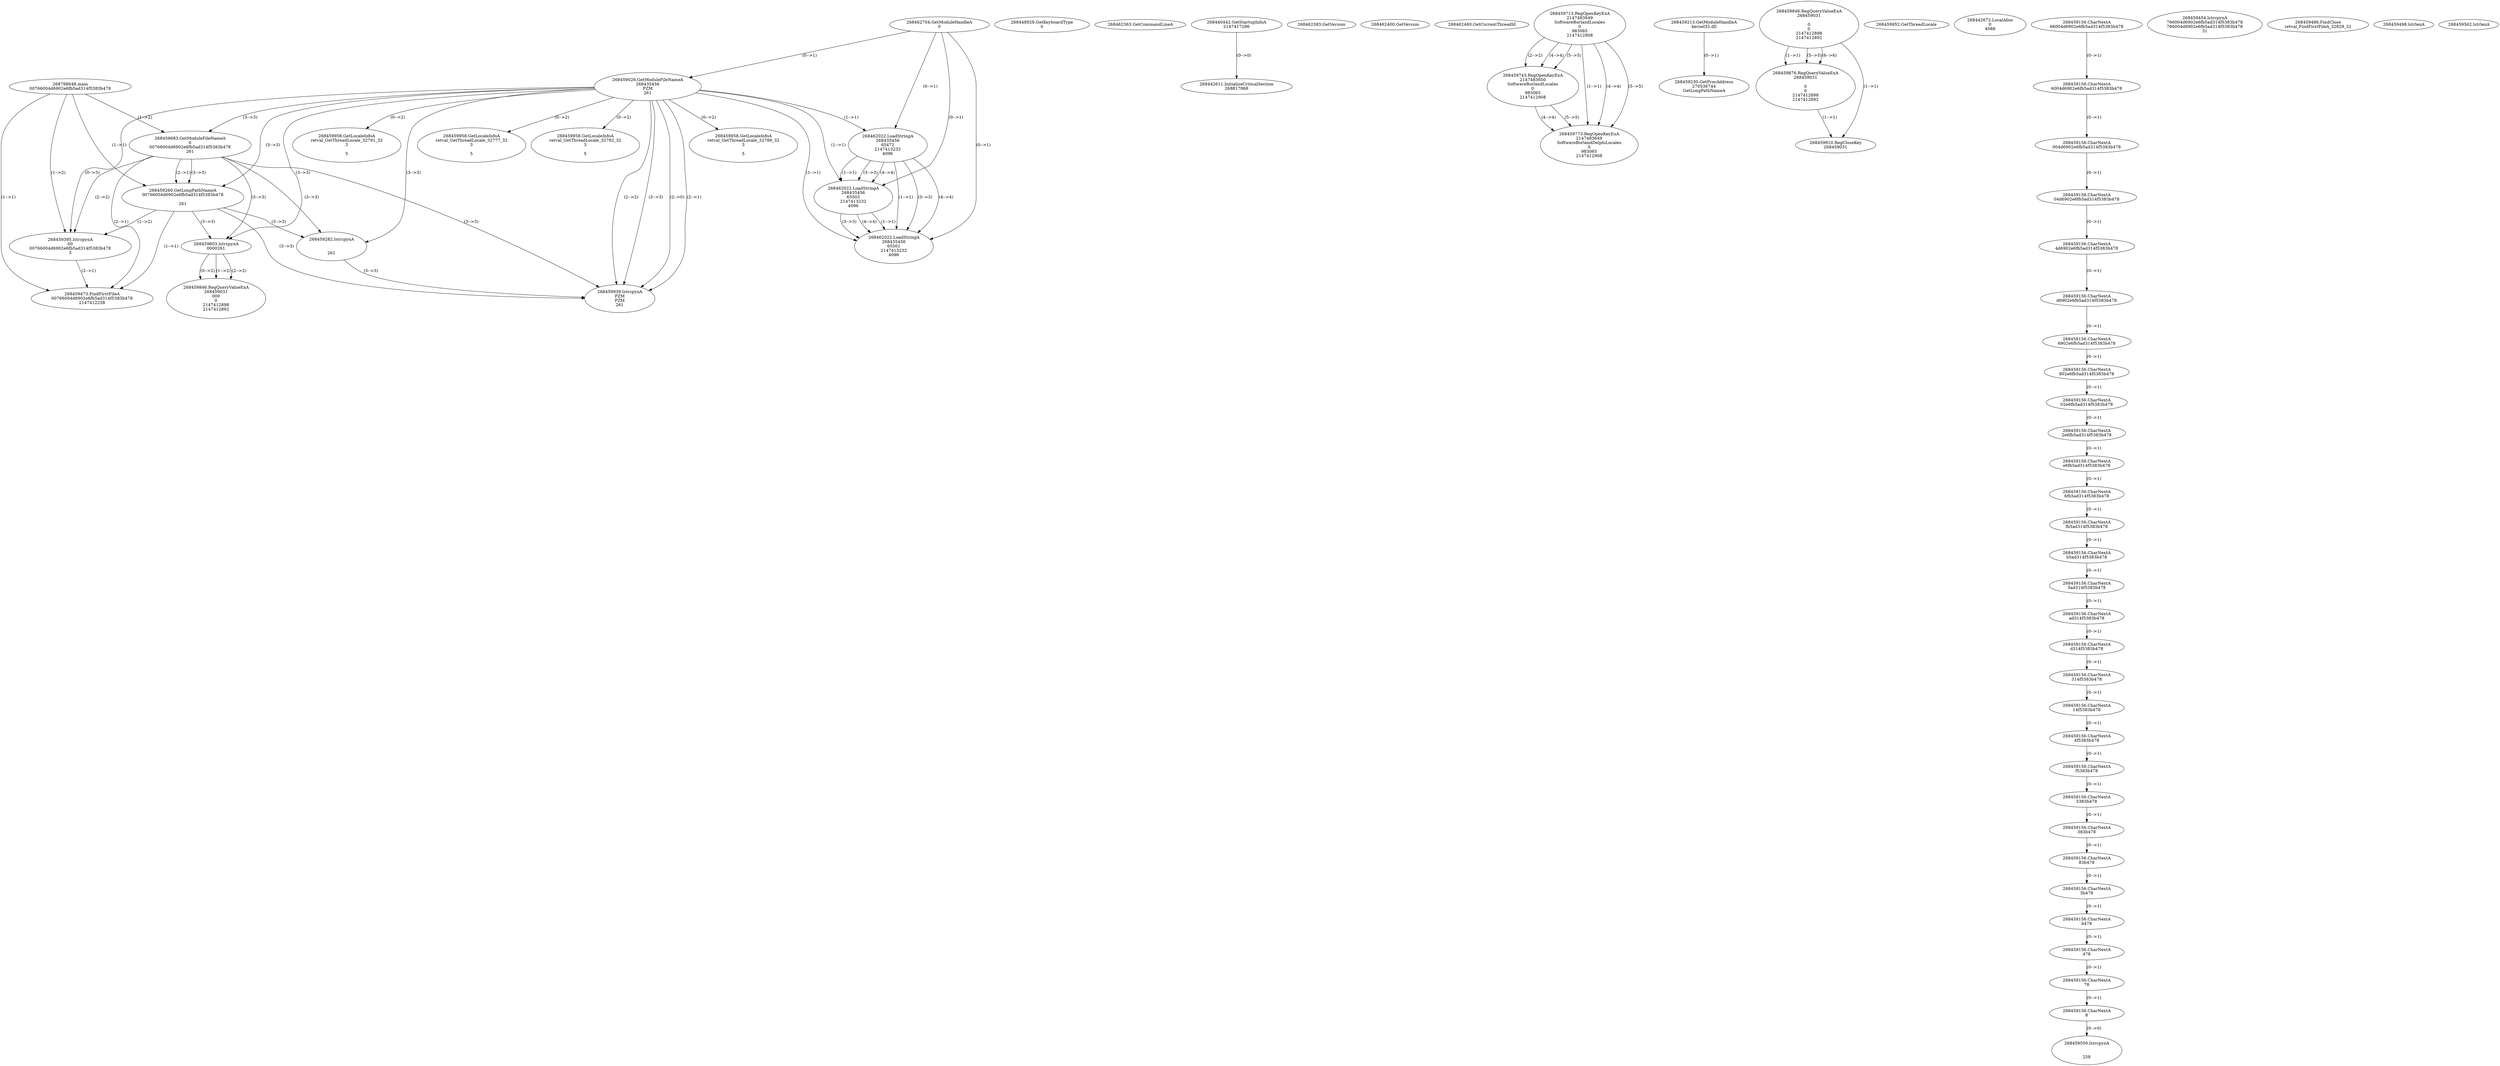 // Global SCDG with merge call
digraph {
	0 [label="268798648.main
00766004d6902e6fb5ad314f5383b478"]
	1 [label="268462704.GetModuleHandleA
0"]
	2 [label="268448929.GetKeyboardType
0"]
	3 [label="268462363.GetCommandLineA
"]
	4 [label="268440442.GetStartupInfoA
2147417296"]
	5 [label="268462383.GetVersion
"]
	6 [label="268462400.GetVersion
"]
	7 [label="268462460.GetCurrentThreadId
"]
	8 [label="268459026.GetModuleFileNameA
268435456
PZM
261"]
	1 -> 8 [label="(0-->1)"]
	9 [label="268459683.GetModuleFileNameA
0
00766004d6902e6fb5ad314f5383b478
261"]
	0 -> 9 [label="(1-->2)"]
	8 -> 9 [label="(3-->3)"]
	10 [label="268459713.RegOpenKeyExA
2147483649
Software\Borland\Locales
0
983065
2147412908"]
	11 [label="268459743.RegOpenKeyExA
2147483650
Software\Borland\Locales
0
983065
2147412908"]
	10 -> 11 [label="(2-->2)"]
	10 -> 11 [label="(4-->4)"]
	10 -> 11 [label="(5-->5)"]
	12 [label="268459213.GetModuleHandleA
kernel32.dll"]
	13 [label="268459230.GetProcAddress
270536744
GetLongPathNameA"]
	12 -> 13 [label="(0-->1)"]
	14 [label="268459260.GetLongPathNameA
00766004d6902e6fb5ad314f5383b478

261"]
	0 -> 14 [label="(1-->1)"]
	9 -> 14 [label="(2-->1)"]
	8 -> 14 [label="(3-->3)"]
	9 -> 14 [label="(3-->3)"]
	15 [label="268459282.lstrcpynA


261"]
	8 -> 15 [label="(3-->3)"]
	9 -> 15 [label="(3-->3)"]
	14 -> 15 [label="(3-->3)"]
	16 [label="268459846.RegQueryValueExA
268459031

0
0
2147412898
2147412892"]
	17 [label="268459876.RegQueryValueExA
268459031

0
0
2147412898
2147412892"]
	16 -> 17 [label="(1-->1)"]
	16 -> 17 [label="(5-->5)"]
	16 -> 17 [label="(6-->6)"]
	18 [label="268459910.RegCloseKey
268459031"]
	16 -> 18 [label="(1-->1)"]
	17 -> 18 [label="(1-->1)"]
	19 [label="268459939.lstrcpynA
PZM
PZM
261"]
	8 -> 19 [label="(2-->1)"]
	8 -> 19 [label="(2-->2)"]
	8 -> 19 [label="(3-->3)"]
	9 -> 19 [label="(3-->3)"]
	14 -> 19 [label="(3-->3)"]
	15 -> 19 [label="(3-->3)"]
	8 -> 19 [label="(2-->0)"]
	20 [label="268459952.GetThreadLocale
"]
	21 [label="268459958.GetLocaleInfoA
retval_GetThreadLocale_32791_32
3

5"]
	8 -> 21 [label="(0-->2)"]
	22 [label="268462022.LoadStringA
268435456
65472
2147413232
4096"]
	1 -> 22 [label="(0-->1)"]
	8 -> 22 [label="(1-->1)"]
	23 [label="268462022.LoadStringA
268435456
65503
2147413232
4096"]
	1 -> 23 [label="(0-->1)"]
	8 -> 23 [label="(1-->1)"]
	22 -> 23 [label="(1-->1)"]
	22 -> 23 [label="(3-->3)"]
	22 -> 23 [label="(4-->4)"]
	24 [label="268462022.LoadStringA
268435456
65501
2147413232
4096"]
	1 -> 24 [label="(0-->1)"]
	8 -> 24 [label="(1-->1)"]
	22 -> 24 [label="(1-->1)"]
	23 -> 24 [label="(1-->1)"]
	22 -> 24 [label="(3-->3)"]
	23 -> 24 [label="(3-->3)"]
	22 -> 24 [label="(4-->4)"]
	23 -> 24 [label="(4-->4)"]
	25 [label="268442611.InitializeCriticalSection
268817868"]
	4 -> 25 [label="(0-->0)"]
	26 [label="268442672.LocalAlloc
0
4088"]
	27 [label="268459773.RegOpenKeyExA
2147483649
Software\Borland\Delphi\Locales
0
983065
2147412908"]
	10 -> 27 [label="(1-->1)"]
	10 -> 27 [label="(4-->4)"]
	11 -> 27 [label="(4-->4)"]
	10 -> 27 [label="(5-->5)"]
	11 -> 27 [label="(5-->5)"]
	28 [label="268459958.GetLocaleInfoA
retval_GetThreadLocale_32777_32
3

5"]
	8 -> 28 [label="(0-->2)"]
	29 [label="268459958.GetLocaleInfoA
retval_GetThreadLocale_32792_32
3

5"]
	8 -> 29 [label="(0-->2)"]
	30 [label="268459395.lstrcpynA
00
00766004d6902e6fb5ad314f5383b478
3"]
	0 -> 30 [label="(1-->2)"]
	9 -> 30 [label="(2-->2)"]
	14 -> 30 [label="(1-->2)"]
	8 -> 30 [label="(0-->3)"]
	31 [label="268459156.CharNextA
66004d6902e6fb5ad314f5383b478"]
	32 [label="268459156.CharNextA
6004d6902e6fb5ad314f5383b478"]
	31 -> 32 [label="(0-->1)"]
	33 [label="268459156.CharNextA
004d6902e6fb5ad314f5383b478"]
	32 -> 33 [label="(0-->1)"]
	34 [label="268459156.CharNextA
04d6902e6fb5ad314f5383b478"]
	33 -> 34 [label="(0-->1)"]
	35 [label="268459156.CharNextA
4d6902e6fb5ad314f5383b478"]
	34 -> 35 [label="(0-->1)"]
	36 [label="268459156.CharNextA
d6902e6fb5ad314f5383b478"]
	35 -> 36 [label="(0-->1)"]
	37 [label="268459156.CharNextA
6902e6fb5ad314f5383b478"]
	36 -> 37 [label="(0-->1)"]
	38 [label="268459156.CharNextA
902e6fb5ad314f5383b478"]
	37 -> 38 [label="(0-->1)"]
	39 [label="268459156.CharNextA
02e6fb5ad314f5383b478"]
	38 -> 39 [label="(0-->1)"]
	40 [label="268459156.CharNextA
2e6fb5ad314f5383b478"]
	39 -> 40 [label="(0-->1)"]
	41 [label="268459156.CharNextA
e6fb5ad314f5383b478"]
	40 -> 41 [label="(0-->1)"]
	42 [label="268459156.CharNextA
6fb5ad314f5383b478"]
	41 -> 42 [label="(0-->1)"]
	43 [label="268459156.CharNextA
fb5ad314f5383b478"]
	42 -> 43 [label="(0-->1)"]
	44 [label="268459156.CharNextA
b5ad314f5383b478"]
	43 -> 44 [label="(0-->1)"]
	45 [label="268459156.CharNextA
5ad314f5383b478"]
	44 -> 45 [label="(0-->1)"]
	46 [label="268459156.CharNextA
ad314f5383b478"]
	45 -> 46 [label="(0-->1)"]
	47 [label="268459156.CharNextA
d314f5383b478"]
	46 -> 47 [label="(0-->1)"]
	48 [label="268459156.CharNextA
314f5383b478"]
	47 -> 48 [label="(0-->1)"]
	49 [label="268459156.CharNextA
14f5383b478"]
	48 -> 49 [label="(0-->1)"]
	50 [label="268459156.CharNextA
4f5383b478"]
	49 -> 50 [label="(0-->1)"]
	51 [label="268459156.CharNextA
f5383b478"]
	50 -> 51 [label="(0-->1)"]
	52 [label="268459156.CharNextA
5383b478"]
	51 -> 52 [label="(0-->1)"]
	53 [label="268459156.CharNextA
383b478"]
	52 -> 53 [label="(0-->1)"]
	54 [label="268459156.CharNextA
83b478"]
	53 -> 54 [label="(0-->1)"]
	55 [label="268459156.CharNextA
3b478"]
	54 -> 55 [label="(0-->1)"]
	56 [label="268459156.CharNextA
b478"]
	55 -> 56 [label="(0-->1)"]
	57 [label="268459156.CharNextA
478"]
	56 -> 57 [label="(0-->1)"]
	58 [label="268459156.CharNextA
78"]
	57 -> 58 [label="(0-->1)"]
	59 [label="268459156.CharNextA
8"]
	58 -> 59 [label="(0-->1)"]
	60 [label="268459454.lstrcpynA
766004d6902e6fb5ad314f5383b478
766004d6902e6fb5ad314f5383b478
31"]
	61 [label="268459473.FindFirstFileA
00766004d6902e6fb5ad314f5383b478
2147412258"]
	0 -> 61 [label="(1-->1)"]
	9 -> 61 [label="(2-->1)"]
	14 -> 61 [label="(1-->1)"]
	30 -> 61 [label="(2-->1)"]
	62 [label="268459486.FindClose
retval_FindFirstFileA_32829_32"]
	63 [label="268459498.lstrlenA
"]
	64 [label="268459550.lstrcpynA


258"]
	59 -> 64 [label="(0-->0)"]
	65 [label="268459562.lstrlenA
"]
	66 [label="268459603.lstrcpynA
00\
00\
261"]
	8 -> 66 [label="(3-->3)"]
	9 -> 66 [label="(3-->3)"]
	14 -> 66 [label="(3-->3)"]
	67 [label="268459846.RegQueryValueExA
268459031
00\
0
0
2147412898
2147412892"]
	66 -> 67 [label="(1-->2)"]
	66 -> 67 [label="(2-->2)"]
	66 -> 67 [label="(0-->2)"]
	68 [label="268459958.GetLocaleInfoA
retval_GetThreadLocale_32789_32
3

5"]
	8 -> 68 [label="(0-->2)"]
}
